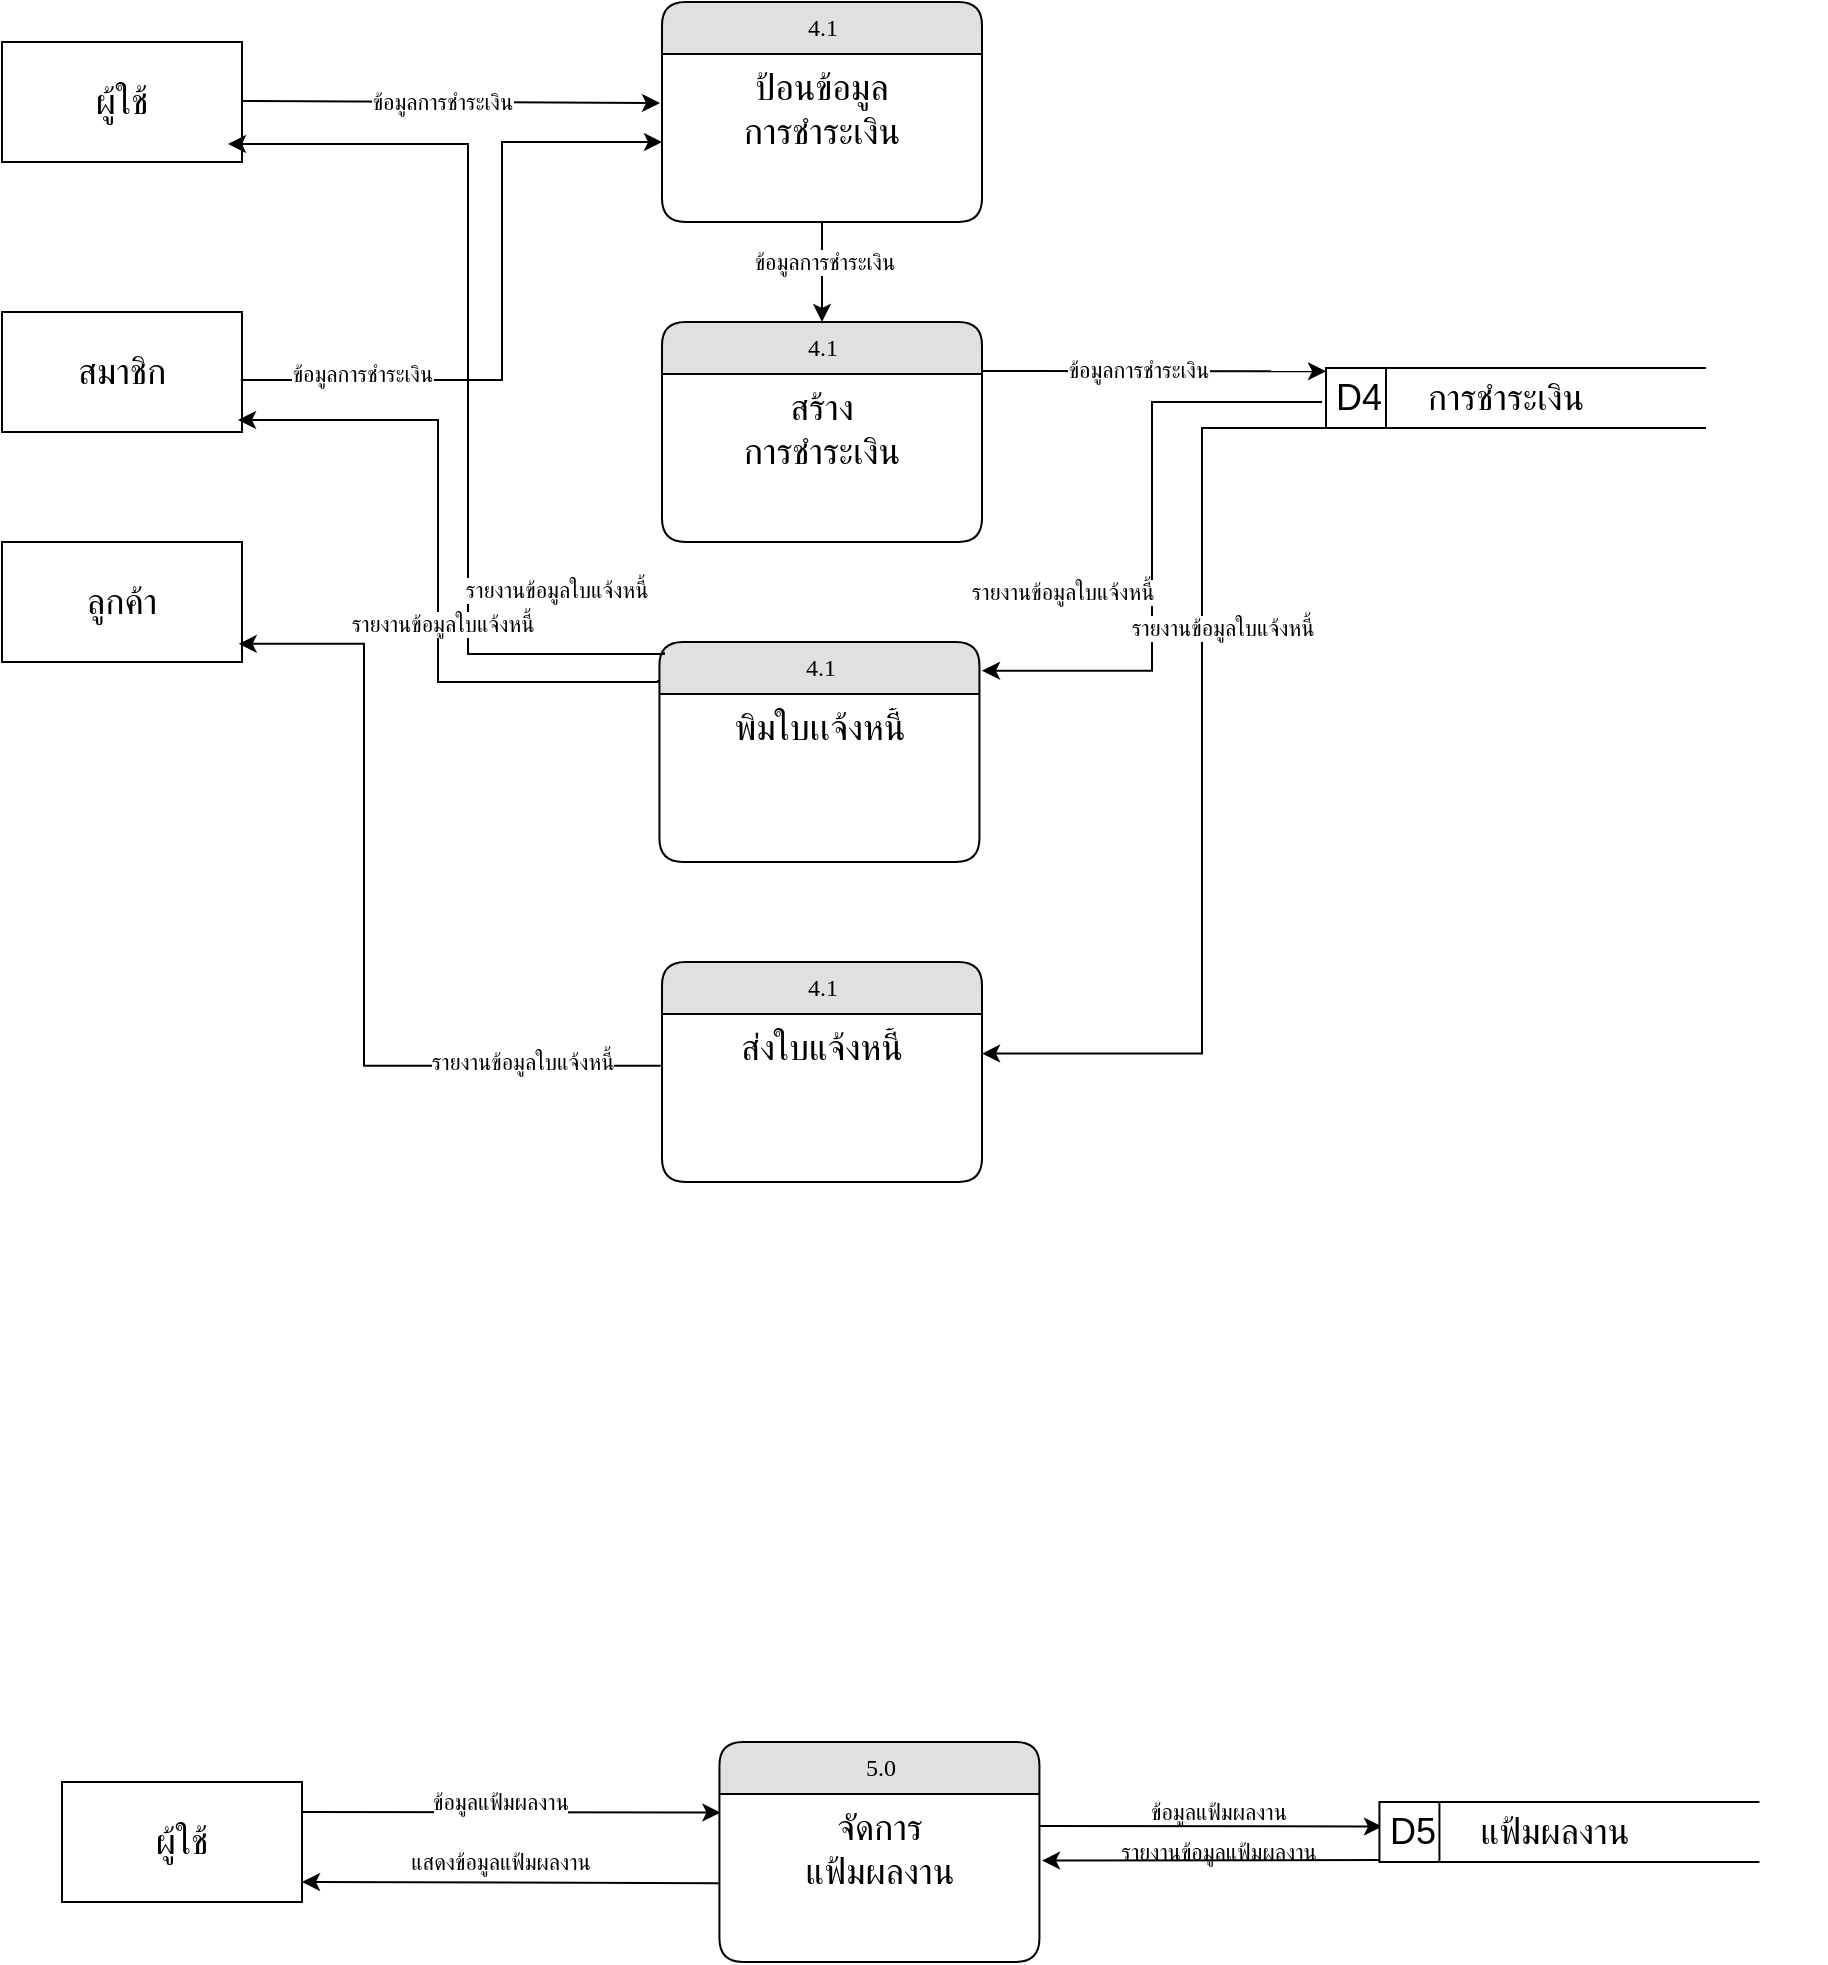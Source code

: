 <mxfile version="25.0.3">
  <diagram name="Page-1" id="Yg2shiZlltUR3JBGu61J">
    <mxGraphModel dx="4100" dy="1491" grid="1" gridSize="10" guides="1" tooltips="1" connect="1" arrows="1" fold="1" page="1" pageScale="1" pageWidth="1100" pageHeight="850" math="0" shadow="0">
      <root>
        <mxCell id="0" />
        <mxCell id="1" parent="0" />
        <mxCell id="RP7gnlEKmlGgfkmG5srv-1" value="4.1" style="swimlane;html=1;fontStyle=0;childLayout=stackLayout;horizontal=1;startSize=26;fillColor=#e0e0e0;horizontalStack=0;resizeParent=1;resizeLast=0;collapsible=1;marginBottom=0;swimlaneFillColor=#ffffff;align=center;rounded=1;shadow=0;comic=0;labelBackgroundColor=none;strokeWidth=1;fontFamily=Verdana;fontSize=12" parent="1" vertex="1">
          <mxGeometry x="-91.28" y="430" width="160" height="110" as="geometry" />
        </mxCell>
        <mxCell id="RP7gnlEKmlGgfkmG5srv-2" value="&lt;span style=&quot;font-size: 18px;&quot;&gt;พิมใบเเจ้งหนี้&lt;/span&gt;" style="text;html=1;strokeColor=none;fillColor=none;spacingLeft=4;spacingRight=4;whiteSpace=wrap;overflow=hidden;rotatable=0;points=[[0,0.5],[1,0.5]];portConstraint=eastwest;align=center;" parent="RP7gnlEKmlGgfkmG5srv-1" vertex="1">
          <mxGeometry y="26" width="160" height="54" as="geometry" />
        </mxCell>
        <mxCell id="RP7gnlEKmlGgfkmG5srv-6" value="" style="endArrow=classic;html=1;rounded=0;exitX=-0.003;exitY=0.826;exitDx=0;exitDy=0;entryX=1;entryY=0.833;entryDx=0;entryDy=0;entryPerimeter=0;exitPerimeter=0;" parent="1" edge="1">
          <mxGeometry width="50" height="50" relative="1" as="geometry">
            <mxPoint x="-300" y="159.5" as="sourcePoint" />
            <mxPoint x="-91" y="160.5" as="targetPoint" />
            <Array as="points" />
          </mxGeometry>
        </mxCell>
        <mxCell id="M2LqZ55FSaOCobkQqA4t-1" value="&lt;span style=&quot;font-size: 18px;&quot;&gt;ลูกค้า&lt;/span&gt;" style="rounded=0;whiteSpace=wrap;html=1;" parent="1" vertex="1">
          <mxGeometry x="-420" y="380" width="120" height="60" as="geometry" />
        </mxCell>
        <mxCell id="M2LqZ55FSaOCobkQqA4t-2" value="&lt;span style=&quot;font-size: 18px;&quot;&gt;ผู้ใช้&lt;/span&gt;" style="rounded=0;whiteSpace=wrap;html=1;" parent="1" vertex="1">
          <mxGeometry x="-420" y="130" width="120" height="60" as="geometry" />
        </mxCell>
        <mxCell id="M2LqZ55FSaOCobkQqA4t-3" value="4.1" style="swimlane;html=1;fontStyle=0;childLayout=stackLayout;horizontal=1;startSize=26;fillColor=#e0e0e0;horizontalStack=0;resizeParent=1;resizeLast=0;collapsible=1;marginBottom=0;swimlaneFillColor=#ffffff;align=center;rounded=1;shadow=0;comic=0;labelBackgroundColor=none;strokeWidth=1;fontFamily=Verdana;fontSize=12" parent="1" vertex="1">
          <mxGeometry x="-90" y="110" width="160" height="110" as="geometry" />
        </mxCell>
        <mxCell id="M2LqZ55FSaOCobkQqA4t-4" value="&lt;span style=&quot;font-size: 18px;&quot;&gt;ป้อนข้อมูล&lt;/span&gt;&lt;div&gt;&lt;span style=&quot;font-size: 18px;&quot;&gt;การชำระเงิน&lt;/span&gt;&lt;/div&gt;" style="text;html=1;strokeColor=none;fillColor=none;spacingLeft=4;spacingRight=4;whiteSpace=wrap;overflow=hidden;rotatable=0;points=[[0,0.5],[1,0.5]];portConstraint=eastwest;align=center;" parent="M2LqZ55FSaOCobkQqA4t-3" vertex="1">
          <mxGeometry y="26" width="160" height="54" as="geometry" />
        </mxCell>
        <mxCell id="-A6XBH_AvB5E_LC_azXb-15" value="" style="endArrow=classic;html=1;rounded=0;entryX=0.5;entryY=0;entryDx=0;entryDy=0;" parent="M2LqZ55FSaOCobkQqA4t-3" target="M2LqZ55FSaOCobkQqA4t-5" edge="1">
          <mxGeometry width="50" height="50" relative="1" as="geometry">
            <mxPoint x="80" y="110" as="sourcePoint" />
            <mxPoint x="80" y="150" as="targetPoint" />
          </mxGeometry>
        </mxCell>
        <mxCell id="-A6XBH_AvB5E_LC_azXb-16" value="ข้อมูลการชำระเงิน" style="edgeLabel;html=1;align=center;verticalAlign=middle;resizable=0;points=[];" parent="-A6XBH_AvB5E_LC_azXb-15" vertex="1" connectable="0">
          <mxGeometry x="-0.206" y="1" relative="1" as="geometry">
            <mxPoint as="offset" />
          </mxGeometry>
        </mxCell>
        <mxCell id="M2LqZ55FSaOCobkQqA4t-5" value="4.1" style="swimlane;html=1;fontStyle=0;childLayout=stackLayout;horizontal=1;startSize=26;fillColor=#e0e0e0;horizontalStack=0;resizeParent=1;resizeLast=0;collapsible=1;marginBottom=0;swimlaneFillColor=#ffffff;align=center;rounded=1;shadow=0;comic=0;labelBackgroundColor=none;strokeWidth=1;fontFamily=Verdana;fontSize=12" parent="1" vertex="1">
          <mxGeometry x="-90" y="270" width="160" height="110" as="geometry" />
        </mxCell>
        <mxCell id="M2LqZ55FSaOCobkQqA4t-6" value="&lt;font style=&quot;font-size: 18px;&quot;&gt;สร้าง&lt;/font&gt;&lt;br&gt;&lt;div&gt;&lt;span style=&quot;font-size: 18px;&quot;&gt;การชำระเงิน&lt;/span&gt;&lt;/div&gt;" style="text;html=1;strokeColor=none;fillColor=none;spacingLeft=4;spacingRight=4;whiteSpace=wrap;overflow=hidden;rotatable=0;points=[[0,0.5],[1,0.5]];portConstraint=eastwest;align=center;" parent="M2LqZ55FSaOCobkQqA4t-5" vertex="1">
          <mxGeometry y="26" width="160" height="54" as="geometry" />
        </mxCell>
        <mxCell id="-A6XBH_AvB5E_LC_azXb-1" value="4.1" style="swimlane;html=1;fontStyle=0;childLayout=stackLayout;horizontal=1;startSize=26;fillColor=#e0e0e0;horizontalStack=0;resizeParent=1;resizeLast=0;collapsible=1;marginBottom=0;swimlaneFillColor=#ffffff;align=center;rounded=1;shadow=0;comic=0;labelBackgroundColor=none;strokeWidth=1;fontFamily=Verdana;fontSize=12" parent="1" vertex="1">
          <mxGeometry x="-90" y="590" width="160" height="110" as="geometry" />
        </mxCell>
        <mxCell id="-A6XBH_AvB5E_LC_azXb-2" value="&lt;span style=&quot;font-size: 18px;&quot;&gt;ส่งใบแจ้งหนี้&lt;/span&gt;" style="text;html=1;strokeColor=none;fillColor=none;spacingLeft=4;spacingRight=4;whiteSpace=wrap;overflow=hidden;rotatable=0;points=[[0,0.5],[1,0.5]];portConstraint=eastwest;align=center;" parent="-A6XBH_AvB5E_LC_azXb-1" vertex="1">
          <mxGeometry y="26" width="160" height="54" as="geometry" />
        </mxCell>
        <mxCell id="-A6XBH_AvB5E_LC_azXb-3" value="&lt;span style=&quot;font-size: 18px;&quot;&gt;สมาชิก&lt;/span&gt;" style="rounded=0;whiteSpace=wrap;html=1;" parent="1" vertex="1">
          <mxGeometry x="-420" y="265" width="120" height="60" as="geometry" />
        </mxCell>
        <mxCell id="-A6XBH_AvB5E_LC_azXb-5" value="" style="endArrow=classic;html=1;rounded=0;exitX=0.04;exitY=1.099;exitDx=0;exitDy=0;exitPerimeter=0;entryX=1;entryY=0.709;entryDx=0;entryDy=0;entryPerimeter=0;edgeStyle=elbowEdgeStyle;" parent="1" edge="1">
          <mxGeometry width="50" height="50" relative="1" as="geometry">
            <mxPoint x="240" y="310" as="sourcePoint" />
            <mxPoint x="70.0" y="444.346" as="targetPoint" />
          </mxGeometry>
        </mxCell>
        <mxCell id="-A6XBH_AvB5E_LC_azXb-8" value="" style="group" parent="1" vertex="1" connectable="0">
          <mxGeometry x="242" y="293" width="250" height="30" as="geometry" />
        </mxCell>
        <mxCell id="-A6XBH_AvB5E_LC_azXb-9" value="&lt;font style=&quot;font-size: 18px;&quot;&gt;D4&lt;/font&gt;" style="html=1;dashed=0;whiteSpace=wrap;shape=mxgraph.dfd.dataStoreID;align=left;spacingLeft=3;points=[[0,0],[0.5,0],[1,0],[0,0.5],[1,0.5],[0,1],[0.5,1],[1,1]];container=0;" parent="-A6XBH_AvB5E_LC_azXb-8" vertex="1">
          <mxGeometry width="190" height="30" as="geometry" />
        </mxCell>
        <mxCell id="-A6XBH_AvB5E_LC_azXb-10" value="&lt;font style=&quot;font-size: 18px;&quot;&gt;การชำระเงิน&lt;/font&gt;" style="text;strokeColor=none;align=center;fillColor=none;html=1;verticalAlign=middle;whiteSpace=wrap;rounded=0;" parent="-A6XBH_AvB5E_LC_azXb-8" vertex="1">
          <mxGeometry x="-10" width="200" height="30" as="geometry" />
        </mxCell>
        <mxCell id="-A6XBH_AvB5E_LC_azXb-17" value="" style="endArrow=classic;html=1;rounded=0;entryX=0.05;entryY=0.056;entryDx=0;entryDy=0;entryPerimeter=0;exitX=1.001;exitY=-0.027;exitDx=0;exitDy=0;exitPerimeter=0;" parent="1" source="M2LqZ55FSaOCobkQqA4t-6" target="-A6XBH_AvB5E_LC_azXb-10" edge="1">
          <mxGeometry width="50" height="50" relative="1" as="geometry">
            <mxPoint x="-20" y="400" as="sourcePoint" />
            <mxPoint x="30" y="350" as="targetPoint" />
          </mxGeometry>
        </mxCell>
        <mxCell id="-A6XBH_AvB5E_LC_azXb-18" value="ข้อมูลการชำระเงิน" style="edgeLabel;html=1;align=center;verticalAlign=middle;resizable=0;points=[];" parent="-A6XBH_AvB5E_LC_azXb-17" vertex="1" connectable="0">
          <mxGeometry x="-0.09" y="3" relative="1" as="geometry">
            <mxPoint y="2" as="offset" />
          </mxGeometry>
        </mxCell>
        <mxCell id="-A6XBH_AvB5E_LC_azXb-19" value="รายงานข้อมูลใบแจ้งหนี้" style="edgeLabel;html=1;align=center;verticalAlign=middle;resizable=0;points=[];" parent="-A6XBH_AvB5E_LC_azXb-17" vertex="1" connectable="0">
          <mxGeometry x="-0.09" y="3" relative="1" as="geometry">
            <mxPoint x="-38" y="113" as="offset" />
          </mxGeometry>
        </mxCell>
        <mxCell id="-A6XBH_AvB5E_LC_azXb-21" value="ข้อมูลการชำระเงิน" style="edgeLabel;html=1;align=center;verticalAlign=middle;resizable=0;points=[];" parent="-A6XBH_AvB5E_LC_azXb-17" vertex="1" connectable="0">
          <mxGeometry x="-0.09" y="3" relative="1" as="geometry">
            <mxPoint x="-348" y="-132" as="offset" />
          </mxGeometry>
        </mxCell>
        <mxCell id="-A6XBH_AvB5E_LC_azXb-20" value="" style="endArrow=classic;html=1;rounded=0;entryX=1;entryY=0.366;entryDx=0;entryDy=0;entryPerimeter=0;edgeStyle=elbowEdgeStyle;exitX=0.052;exitY=1;exitDx=0;exitDy=0;exitPerimeter=0;" parent="1" source="-A6XBH_AvB5E_LC_azXb-10" target="-A6XBH_AvB5E_LC_azXb-2" edge="1">
          <mxGeometry width="50" height="50" relative="1" as="geometry">
            <mxPoint x="260" y="360" as="sourcePoint" />
            <mxPoint x="80.0" y="635.786" as="targetPoint" />
            <Array as="points">
              <mxPoint x="180" y="480" />
            </Array>
          </mxGeometry>
        </mxCell>
        <mxCell id="-A6XBH_AvB5E_LC_azXb-22" value="รายงานข้อมูลใบแจ้งหนี้" style="edgeLabel;html=1;align=center;verticalAlign=middle;resizable=0;points=[];" parent="-A6XBH_AvB5E_LC_azXb-20" vertex="1" connectable="0">
          <mxGeometry x="-0.426" y="-2" relative="1" as="geometry">
            <mxPoint x="12" y="23" as="offset" />
          </mxGeometry>
        </mxCell>
        <mxCell id="-A6XBH_AvB5E_LC_azXb-23" value="" style="endArrow=classic;html=1;rounded=0;edgeStyle=elbowEdgeStyle;entryX=0;entryY=0.815;entryDx=0;entryDy=0;entryPerimeter=0;" parent="1" target="M2LqZ55FSaOCobkQqA4t-4" edge="1">
          <mxGeometry width="50" height="50" relative="1" as="geometry">
            <mxPoint x="-300.6" y="299" as="sourcePoint" />
            <mxPoint x="-100" y="180" as="targetPoint" />
            <Array as="points">
              <mxPoint x="-170" y="250" />
            </Array>
          </mxGeometry>
        </mxCell>
        <mxCell id="-A6XBH_AvB5E_LC_azXb-29" value="ข้อมูลการชำระเงิน" style="edgeLabel;html=1;align=center;verticalAlign=middle;resizable=0;points=[];" parent="-A6XBH_AvB5E_LC_azXb-23" vertex="1" connectable="0">
          <mxGeometry x="-0.7" y="1" relative="1" as="geometry">
            <mxPoint x="11" y="-2" as="offset" />
          </mxGeometry>
        </mxCell>
        <mxCell id="-A6XBH_AvB5E_LC_azXb-24" value="" style="endArrow=classic;html=1;rounded=0;entryX=0.978;entryY=0.615;entryDx=0;entryDy=0;entryPerimeter=0;exitX=-0.01;exitY=0.221;exitDx=0;exitDy=0;exitPerimeter=0;edgeStyle=elbowEdgeStyle;" parent="1" edge="1">
          <mxGeometry width="50" height="50" relative="1" as="geometry">
            <mxPoint x="-90.6" y="641.934" as="sourcePoint" />
            <mxPoint x="-301.64" y="430.9" as="targetPoint" />
            <Array as="points">
              <mxPoint x="-239" y="544" />
            </Array>
          </mxGeometry>
        </mxCell>
        <mxCell id="-A6XBH_AvB5E_LC_azXb-26" value="" style="endArrow=classic;html=1;rounded=0;exitX=-0.017;exitY=0.014;exitDx=0;exitDy=0;exitPerimeter=0;entryX=1;entryY=0.75;entryDx=0;entryDy=0;edgeStyle=orthogonalEdgeStyle;elbow=vertical;" parent="1" edge="1">
          <mxGeometry width="50" height="50" relative="1" as="geometry">
            <mxPoint x="-92" y="449" as="sourcePoint" />
            <mxPoint x="-302" y="319" as="targetPoint" />
            <Array as="points">
              <mxPoint x="-92" y="450" />
              <mxPoint x="-202" y="450" />
              <mxPoint x="-202" y="319" />
            </Array>
          </mxGeometry>
        </mxCell>
        <mxCell id="-A6XBH_AvB5E_LC_azXb-27" value="" style="endArrow=classic;html=1;rounded=0;exitX=-0.017;exitY=0.014;exitDx=0;exitDy=0;exitPerimeter=0;entryX=1;entryY=0.75;entryDx=0;entryDy=0;edgeStyle=orthogonalEdgeStyle;elbow=vertical;" parent="1" edge="1">
          <mxGeometry width="50" height="50" relative="1" as="geometry">
            <mxPoint x="-89" y="435" as="sourcePoint" />
            <mxPoint x="-307" y="181" as="targetPoint" />
            <Array as="points">
              <mxPoint x="-89" y="436" />
              <mxPoint x="-187" y="436" />
              <mxPoint x="-187" y="181" />
            </Array>
          </mxGeometry>
        </mxCell>
        <mxCell id="-A6XBH_AvB5E_LC_azXb-30" value="รายงานข้อมูลใบแจ้งหนี้" style="edgeLabel;html=1;align=center;verticalAlign=middle;resizable=0;points=[];" parent="-A6XBH_AvB5E_LC_azXb-27" vertex="1" connectable="0">
          <mxGeometry x="-0.249" y="-2" relative="1" as="geometry">
            <mxPoint x="42" y="47" as="offset" />
          </mxGeometry>
        </mxCell>
        <mxCell id="-A6XBH_AvB5E_LC_azXb-31" value="รายงานข้อมูลใบแจ้งหนี้" style="edgeLabel;html=1;align=center;verticalAlign=middle;resizable=0;points=[];" parent="-A6XBH_AvB5E_LC_azXb-27" vertex="1" connectable="0">
          <mxGeometry x="-0.249" y="-2" relative="1" as="geometry">
            <mxPoint x="-15" y="64" as="offset" />
          </mxGeometry>
        </mxCell>
        <mxCell id="-A6XBH_AvB5E_LC_azXb-32" value="รายงานข้อมูลใบแจ้งหนี้" style="edgeLabel;html=1;align=center;verticalAlign=middle;resizable=0;points=[];" parent="-A6XBH_AvB5E_LC_azXb-27" vertex="1" connectable="0">
          <mxGeometry x="-0.249" y="-2" relative="1" as="geometry">
            <mxPoint x="25" y="283" as="offset" />
          </mxGeometry>
        </mxCell>
        <mxCell id="_KhlkqzzllU0EwlXnXv6-1" value="5.0" style="swimlane;html=1;fontStyle=0;childLayout=stackLayout;horizontal=1;startSize=26;fillColor=#e0e0e0;horizontalStack=0;resizeParent=1;resizeLast=0;collapsible=1;marginBottom=0;swimlaneFillColor=#ffffff;align=center;rounded=1;shadow=0;comic=0;labelBackgroundColor=none;strokeWidth=1;fontFamily=Verdana;fontSize=12" vertex="1" parent="1">
          <mxGeometry x="-61.28" y="980" width="160" height="110" as="geometry" />
        </mxCell>
        <mxCell id="_KhlkqzzllU0EwlXnXv6-2" value="&lt;span style=&quot;font-size: 18px;&quot;&gt;จัดการ&lt;/span&gt;&lt;div&gt;&lt;span style=&quot;font-size: 18px;&quot;&gt;แฟ้มผลงาน&lt;/span&gt;&lt;/div&gt;" style="text;html=1;strokeColor=none;fillColor=none;spacingLeft=4;spacingRight=4;whiteSpace=wrap;overflow=hidden;rotatable=0;points=[[0,0.5],[1,0.5]];portConstraint=eastwest;align=center;" vertex="1" parent="_KhlkqzzllU0EwlXnXv6-1">
          <mxGeometry y="26" width="160" height="54" as="geometry" />
        </mxCell>
        <mxCell id="_KhlkqzzllU0EwlXnXv6-3" value="&lt;span style=&quot;font-size: 18px; text-wrap-mode: nowrap;&quot;&gt;ผู้ใช้&lt;/span&gt;" style="rounded=0;whiteSpace=wrap;html=1;" vertex="1" parent="1">
          <mxGeometry x="-390" y="1000" width="120" height="60" as="geometry" />
        </mxCell>
        <mxCell id="_KhlkqzzllU0EwlXnXv6-4" value="" style="endArrow=classic;html=1;rounded=0;exitX=1;exitY=0.25;exitDx=0;exitDy=0;entryX=0.003;entryY=0.172;entryDx=0;entryDy=0;entryPerimeter=0;" edge="1" parent="1" source="_KhlkqzzllU0EwlXnXv6-3">
          <mxGeometry width="50" height="50" relative="1" as="geometry">
            <mxPoint x="-251.28" y="1010" as="sourcePoint" />
            <mxPoint x="-60.8" y="1015.288" as="targetPoint" />
            <Array as="points" />
          </mxGeometry>
        </mxCell>
        <mxCell id="_KhlkqzzllU0EwlXnXv6-5" value="" style="endArrow=classic;html=1;rounded=0;exitX=-0.003;exitY=0.826;exitDx=0;exitDy=0;entryX=1;entryY=0.833;entryDx=0;entryDy=0;entryPerimeter=0;exitPerimeter=0;" edge="1" parent="1" target="_KhlkqzzllU0EwlXnXv6-3">
          <mxGeometry width="50" height="50" relative="1" as="geometry">
            <mxPoint x="-61.76" y="1050.604" as="sourcePoint" />
            <mxPoint x="-251.28" y="1040" as="targetPoint" />
            <Array as="points" />
          </mxGeometry>
        </mxCell>
        <mxCell id="_KhlkqzzllU0EwlXnXv6-6" value="ข้อมูลแฟ้มผลงาน" style="edgeLabel;html=1;align=center;verticalAlign=middle;resizable=0;points=[];" vertex="1" connectable="0" parent="1">
          <mxGeometry x="187.526" y="1014.965" as="geometry" />
        </mxCell>
        <mxCell id="_KhlkqzzllU0EwlXnXv6-7" value="รายงานข้อมูลแฟ้มผลงาน" style="edgeLabel;html=1;align=center;verticalAlign=middle;resizable=0;points=[];" vertex="1" connectable="0" parent="1">
          <mxGeometry x="187.526" y="1034.965" as="geometry" />
        </mxCell>
        <mxCell id="_KhlkqzzllU0EwlXnXv6-8" value="ข้อมูลแฟ้มผลงาน" style="edgeLabel;html=1;align=center;verticalAlign=middle;resizable=0;points=[];" vertex="1" connectable="0" parent="1">
          <mxGeometry x="-171.474" y="1009.965" as="geometry" />
        </mxCell>
        <mxCell id="_KhlkqzzllU0EwlXnXv6-9" value="แสดงข้อมูลแฟ้มผลงาน" style="edgeLabel;html=1;align=center;verticalAlign=middle;resizable=0;points=[];" vertex="1" connectable="0" parent="1">
          <mxGeometry x="-171.474" y="1039.965" as="geometry" />
        </mxCell>
        <mxCell id="_KhlkqzzllU0EwlXnXv6-10" value="" style="endArrow=classic;html=1;rounded=0;exitX=0.992;exitY=0.389;exitDx=0;exitDy=0;exitPerimeter=0;entryX=0;entryY=0.242;entryDx=0;entryDy=0;entryPerimeter=0;" edge="1" parent="1">
          <mxGeometry width="50" height="50" relative="1" as="geometry">
            <mxPoint x="98.72" y="1022.006" as="sourcePoint" />
            <mxPoint x="270" y="1022.26" as="targetPoint" />
            <Array as="points" />
          </mxGeometry>
        </mxCell>
        <mxCell id="_KhlkqzzllU0EwlXnXv6-11" value="" style="endArrow=classic;html=1;rounded=0;exitX=-0.001;exitY=0.799;exitDx=0;exitDy=0;exitPerimeter=0;entryX=1;entryY=0.709;entryDx=0;entryDy=0;entryPerimeter=0;" edge="1" parent="1">
          <mxGeometry width="50" height="50" relative="1" as="geometry">
            <mxPoint x="269.81" y="1038.97" as="sourcePoint" />
            <mxPoint x="100" y="1039.286" as="targetPoint" />
            <Array as="points" />
          </mxGeometry>
        </mxCell>
        <mxCell id="_KhlkqzzllU0EwlXnXv6-12" value="" style="group" vertex="1" connectable="0" parent="1">
          <mxGeometry x="268.72" y="1010" width="190" height="30" as="geometry" />
        </mxCell>
        <mxCell id="_KhlkqzzllU0EwlXnXv6-13" value="&lt;font style=&quot;font-size: 18px;&quot;&gt;D5&lt;/font&gt;" style="html=1;dashed=0;whiteSpace=wrap;shape=mxgraph.dfd.dataStoreID;align=left;spacingLeft=3;points=[[0,0],[0.5,0],[1,0],[0,0.5],[1,0.5],[0,1],[0.5,1],[1,1]];container=0;" vertex="1" parent="_KhlkqzzllU0EwlXnXv6-12">
          <mxGeometry width="190" height="30" as="geometry" />
        </mxCell>
        <mxCell id="_KhlkqzzllU0EwlXnXv6-14" value="&lt;div&gt;&lt;span style=&quot;font-size: 18px;&quot;&gt;แฟ้มผลงาน&lt;/span&gt;&lt;/div&gt;" style="text;strokeColor=none;align=center;fillColor=none;html=1;verticalAlign=middle;whiteSpace=wrap;rounded=0;" vertex="1" parent="_KhlkqzzllU0EwlXnXv6-12">
          <mxGeometry x="35" width="105" height="30" as="geometry" />
        </mxCell>
      </root>
    </mxGraphModel>
  </diagram>
</mxfile>
